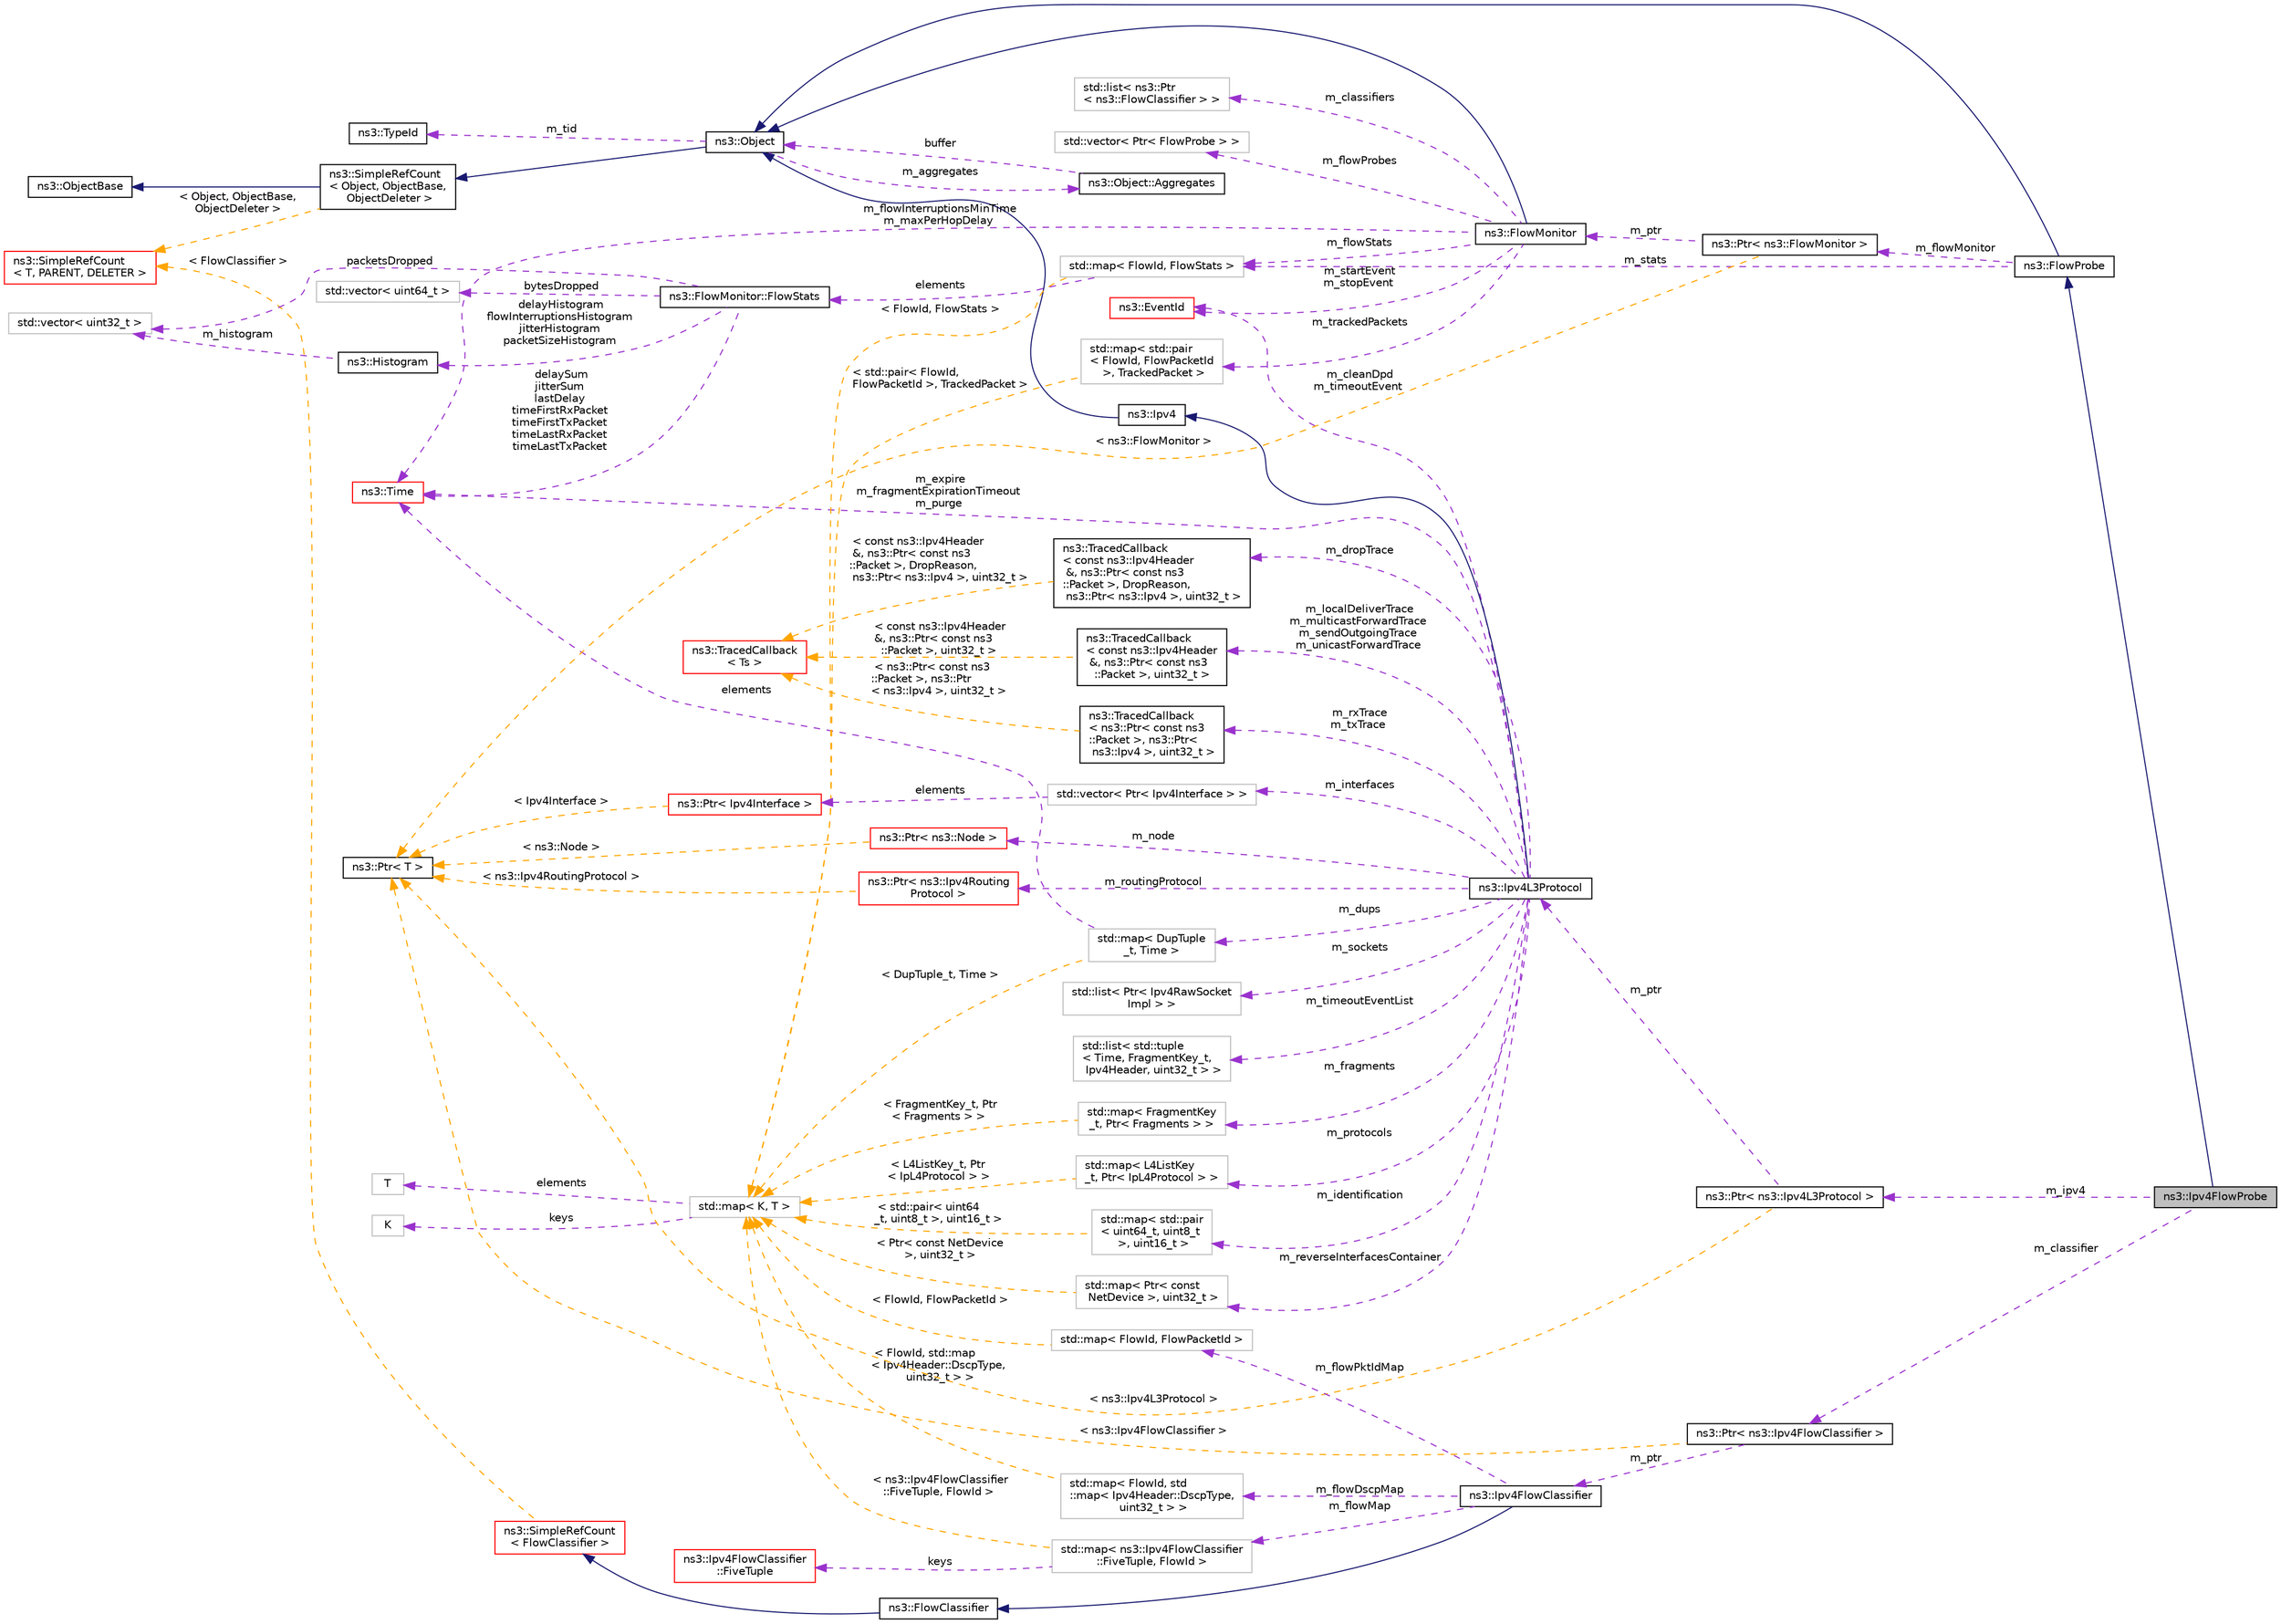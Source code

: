 digraph "ns3::Ipv4FlowProbe"
{
 // LATEX_PDF_SIZE
  edge [fontname="Helvetica",fontsize="10",labelfontname="Helvetica",labelfontsize="10"];
  node [fontname="Helvetica",fontsize="10",shape=record];
  rankdir="LR";
  Node1 [label="ns3::Ipv4FlowProbe",height=0.2,width=0.4,color="black", fillcolor="grey75", style="filled", fontcolor="black",tooltip="Class that monitors flows at the IPv4 layer of a Node."];
  Node2 -> Node1 [dir="back",color="midnightblue",fontsize="10",style="solid",fontname="Helvetica"];
  Node2 [label="ns3::FlowProbe",height=0.2,width=0.4,color="black", fillcolor="white", style="filled",URL="$classns3_1_1_flow_probe.html",tooltip="The FlowProbe class is responsible for listening for packet events in a specific point of the simulat..."];
  Node3 -> Node2 [dir="back",color="midnightblue",fontsize="10",style="solid",fontname="Helvetica"];
  Node3 [label="ns3::Object",height=0.2,width=0.4,color="black", fillcolor="white", style="filled",URL="$classns3_1_1_object.html",tooltip="A base class which provides memory management and object aggregation."];
  Node4 -> Node3 [dir="back",color="midnightblue",fontsize="10",style="solid",fontname="Helvetica"];
  Node4 [label="ns3::SimpleRefCount\l\< Object, ObjectBase,\l ObjectDeleter \>",height=0.2,width=0.4,color="black", fillcolor="white", style="filled",URL="$classns3_1_1_simple_ref_count.html",tooltip=" "];
  Node5 -> Node4 [dir="back",color="midnightblue",fontsize="10",style="solid",fontname="Helvetica"];
  Node5 [label="ns3::ObjectBase",height=0.2,width=0.4,color="black", fillcolor="white", style="filled",URL="$classns3_1_1_object_base.html",tooltip="Anchor the ns-3 type and attribute system."];
  Node6 -> Node4 [dir="back",color="orange",fontsize="10",style="dashed",label=" \< Object, ObjectBase,\l ObjectDeleter \>" ,fontname="Helvetica"];
  Node6 [label="ns3::SimpleRefCount\l\< T, PARENT, DELETER \>",height=0.2,width=0.4,color="red", fillcolor="white", style="filled",URL="$classns3_1_1_simple_ref_count.html",tooltip="A template-based reference counting class."];
  Node8 -> Node3 [dir="back",color="darkorchid3",fontsize="10",style="dashed",label=" m_tid" ,fontname="Helvetica"];
  Node8 [label="ns3::TypeId",height=0.2,width=0.4,color="black", fillcolor="white", style="filled",URL="$classns3_1_1_type_id.html",tooltip="a unique identifier for an interface."];
  Node9 -> Node3 [dir="back",color="darkorchid3",fontsize="10",style="dashed",label=" m_aggregates" ,fontname="Helvetica"];
  Node9 [label="ns3::Object::Aggregates",height=0.2,width=0.4,color="black", fillcolor="white", style="filled",URL="$structns3_1_1_object_1_1_aggregates.html",tooltip="The list of Objects aggregated to this one."];
  Node3 -> Node9 [dir="back",color="darkorchid3",fontsize="10",style="dashed",label=" buffer" ,fontname="Helvetica"];
  Node10 -> Node2 [dir="back",color="darkorchid3",fontsize="10",style="dashed",label=" m_flowMonitor" ,fontname="Helvetica"];
  Node10 [label="ns3::Ptr\< ns3::FlowMonitor \>",height=0.2,width=0.4,color="black", fillcolor="white", style="filled",URL="$classns3_1_1_ptr.html",tooltip=" "];
  Node11 -> Node10 [dir="back",color="darkorchid3",fontsize="10",style="dashed",label=" m_ptr" ,fontname="Helvetica"];
  Node11 [label="ns3::FlowMonitor",height=0.2,width=0.4,color="black", fillcolor="white", style="filled",URL="$classns3_1_1_flow_monitor.html",tooltip="An object that monitors and reports back packet flows observed during a simulation."];
  Node3 -> Node11 [dir="back",color="midnightblue",fontsize="10",style="solid",fontname="Helvetica"];
  Node12 -> Node11 [dir="back",color="darkorchid3",fontsize="10",style="dashed",label=" m_startEvent\nm_stopEvent" ,fontname="Helvetica"];
  Node12 [label="ns3::EventId",height=0.2,width=0.4,color="red", fillcolor="white", style="filled",URL="$classns3_1_1_event_id.html",tooltip="An identifier for simulation events."];
  Node17 -> Node11 [dir="back",color="darkorchid3",fontsize="10",style="dashed",label=" m_flowInterruptionsMinTime\nm_maxPerHopDelay" ,fontname="Helvetica"];
  Node17 [label="ns3::Time",height=0.2,width=0.4,color="red", fillcolor="white", style="filled",URL="$classns3_1_1_time.html",tooltip="Simulation virtual time values and global simulation resolution."];
  Node20 -> Node11 [dir="back",color="darkorchid3",fontsize="10",style="dashed",label=" m_classifiers" ,fontname="Helvetica"];
  Node20 [label="std::list\< ns3::Ptr\l\< ns3::FlowClassifier \> \>",height=0.2,width=0.4,color="grey75", fillcolor="white", style="filled",tooltip=" "];
  Node26 -> Node11 [dir="back",color="darkorchid3",fontsize="10",style="dashed",label=" m_flowStats" ,fontname="Helvetica"];
  Node26 [label="std::map\< FlowId, FlowStats \>",height=0.2,width=0.4,color="grey75", fillcolor="white", style="filled",tooltip=" "];
  Node27 -> Node26 [dir="back",color="darkorchid3",fontsize="10",style="dashed",label=" elements" ,fontname="Helvetica"];
  Node27 [label="ns3::FlowMonitor::FlowStats",height=0.2,width=0.4,color="black", fillcolor="white", style="filled",URL="$structns3_1_1_flow_monitor_1_1_flow_stats.html",tooltip="Structure that represents the measured metrics of an individual packet flow."];
  Node28 -> Node27 [dir="back",color="darkorchid3",fontsize="10",style="dashed",label=" delayHistogram\nflowInterruptionsHistogram\njitterHistogram\npacketSizeHistogram" ,fontname="Helvetica"];
  Node28 [label="ns3::Histogram",height=0.2,width=0.4,color="black", fillcolor="white", style="filled",URL="$classns3_1_1_histogram.html",tooltip="Class used to store data and make an histogram of the data frequency."];
  Node29 -> Node28 [dir="back",color="darkorchid3",fontsize="10",style="dashed",label=" m_histogram" ,fontname="Helvetica"];
  Node29 [label="std::vector\< uint32_t \>",height=0.2,width=0.4,color="grey75", fillcolor="white", style="filled",tooltip=" "];
  Node29 -> Node27 [dir="back",color="darkorchid3",fontsize="10",style="dashed",label=" packetsDropped" ,fontname="Helvetica"];
  Node17 -> Node27 [dir="back",color="darkorchid3",fontsize="10",style="dashed",label=" delaySum\njitterSum\nlastDelay\ntimeFirstRxPacket\ntimeFirstTxPacket\ntimeLastRxPacket\ntimeLastTxPacket" ,fontname="Helvetica"];
  Node31 -> Node27 [dir="back",color="darkorchid3",fontsize="10",style="dashed",label=" bytesDropped" ,fontname="Helvetica"];
  Node31 [label="std::vector\< uint64_t \>",height=0.2,width=0.4,color="grey75", fillcolor="white", style="filled",tooltip=" "];
  Node32 -> Node26 [dir="back",color="orange",fontsize="10",style="dashed",label=" \< FlowId, FlowStats \>" ,fontname="Helvetica"];
  Node32 [label="std::map\< K, T \>",height=0.2,width=0.4,color="grey75", fillcolor="white", style="filled",tooltip=" "];
  Node19 -> Node32 [dir="back",color="darkorchid3",fontsize="10",style="dashed",label=" keys" ,fontname="Helvetica"];
  Node19 [label="K",height=0.2,width=0.4,color="grey75", fillcolor="white", style="filled",tooltip=" "];
  Node25 -> Node32 [dir="back",color="darkorchid3",fontsize="10",style="dashed",label=" elements" ,fontname="Helvetica"];
  Node25 [label="T",height=0.2,width=0.4,color="grey75", fillcolor="white", style="filled",tooltip=" "];
  Node33 -> Node11 [dir="back",color="darkorchid3",fontsize="10",style="dashed",label=" m_flowProbes" ,fontname="Helvetica"];
  Node33 [label="std::vector\< Ptr\< FlowProbe \> \>",height=0.2,width=0.4,color="grey75", fillcolor="white", style="filled",tooltip=" "];
  Node35 -> Node11 [dir="back",color="darkorchid3",fontsize="10",style="dashed",label=" m_trackedPackets" ,fontname="Helvetica"];
  Node35 [label="std::map\< std::pair\l\< FlowId, FlowPacketId\l \>, TrackedPacket \>",height=0.2,width=0.4,color="grey75", fillcolor="white", style="filled",tooltip=" "];
  Node32 -> Node35 [dir="back",color="orange",fontsize="10",style="dashed",label=" \< std::pair\< FlowId,\l FlowPacketId \>, TrackedPacket \>" ,fontname="Helvetica"];
  Node16 -> Node10 [dir="back",color="orange",fontsize="10",style="dashed",label=" \< ns3::FlowMonitor \>" ,fontname="Helvetica"];
  Node16 [label="ns3::Ptr\< T \>",height=0.2,width=0.4,color="black", fillcolor="white", style="filled",URL="$classns3_1_1_ptr.html",tooltip="Smart pointer class similar to boost::intrusive_ptr."];
  Node26 -> Node2 [dir="back",color="darkorchid3",fontsize="10",style="dashed",label=" m_stats" ,fontname="Helvetica"];
  Node37 -> Node1 [dir="back",color="darkorchid3",fontsize="10",style="dashed",label=" m_classifier" ,fontname="Helvetica"];
  Node37 [label="ns3::Ptr\< ns3::Ipv4FlowClassifier \>",height=0.2,width=0.4,color="black", fillcolor="white", style="filled",URL="$classns3_1_1_ptr.html",tooltip=" "];
  Node38 -> Node37 [dir="back",color="darkorchid3",fontsize="10",style="dashed",label=" m_ptr" ,fontname="Helvetica"];
  Node38 [label="ns3::Ipv4FlowClassifier",height=0.2,width=0.4,color="black", fillcolor="white", style="filled",URL="$classns3_1_1_ipv4_flow_classifier.html",tooltip="Classifies packets by looking at their IP and TCP/UDP headers."];
  Node22 -> Node38 [dir="back",color="midnightblue",fontsize="10",style="solid",fontname="Helvetica"];
  Node22 [label="ns3::FlowClassifier",height=0.2,width=0.4,color="black", fillcolor="white", style="filled",URL="$classns3_1_1_flow_classifier.html",tooltip="Provides a method to translate raw packet data into abstract flow identifier and packet identifier pa..."];
  Node23 -> Node22 [dir="back",color="midnightblue",fontsize="10",style="solid",fontname="Helvetica"];
  Node23 [label="ns3::SimpleRefCount\l\< FlowClassifier \>",height=0.2,width=0.4,color="red", fillcolor="white", style="filled",URL="$classns3_1_1_simple_ref_count.html",tooltip=" "];
  Node6 -> Node23 [dir="back",color="orange",fontsize="10",style="dashed",label=" \< FlowClassifier \>" ,fontname="Helvetica"];
  Node39 -> Node38 [dir="back",color="darkorchid3",fontsize="10",style="dashed",label=" m_flowMap" ,fontname="Helvetica"];
  Node39 [label="std::map\< ns3::Ipv4FlowClassifier\l::FiveTuple, FlowId \>",height=0.2,width=0.4,color="grey75", fillcolor="white", style="filled",tooltip=" "];
  Node40 -> Node39 [dir="back",color="darkorchid3",fontsize="10",style="dashed",label=" keys" ,fontname="Helvetica"];
  Node40 [label="ns3::Ipv4FlowClassifier\l::FiveTuple",height=0.2,width=0.4,color="red", fillcolor="white", style="filled",URL="$structns3_1_1_ipv4_flow_classifier_1_1_five_tuple.html",tooltip="Structure to classify a packet."];
  Node32 -> Node39 [dir="back",color="orange",fontsize="10",style="dashed",label=" \< ns3::Ipv4FlowClassifier\l::FiveTuple, FlowId \>" ,fontname="Helvetica"];
  Node42 -> Node38 [dir="back",color="darkorchid3",fontsize="10",style="dashed",label=" m_flowPktIdMap" ,fontname="Helvetica"];
  Node42 [label="std::map\< FlowId, FlowPacketId \>",height=0.2,width=0.4,color="grey75", fillcolor="white", style="filled",tooltip=" "];
  Node32 -> Node42 [dir="back",color="orange",fontsize="10",style="dashed",label=" \< FlowId, FlowPacketId \>" ,fontname="Helvetica"];
  Node43 -> Node38 [dir="back",color="darkorchid3",fontsize="10",style="dashed",label=" m_flowDscpMap" ,fontname="Helvetica"];
  Node43 [label="std::map\< FlowId, std\l::map\< Ipv4Header::DscpType,\l uint32_t \> \>",height=0.2,width=0.4,color="grey75", fillcolor="white", style="filled",tooltip=" "];
  Node32 -> Node43 [dir="back",color="orange",fontsize="10",style="dashed",label=" \< FlowId, std::map\l\< Ipv4Header::DscpType,\l uint32_t \> \>" ,fontname="Helvetica"];
  Node16 -> Node37 [dir="back",color="orange",fontsize="10",style="dashed",label=" \< ns3::Ipv4FlowClassifier \>" ,fontname="Helvetica"];
  Node44 -> Node1 [dir="back",color="darkorchid3",fontsize="10",style="dashed",label=" m_ipv4" ,fontname="Helvetica"];
  Node44 [label="ns3::Ptr\< ns3::Ipv4L3Protocol \>",height=0.2,width=0.4,color="black", fillcolor="white", style="filled",URL="$classns3_1_1_ptr.html",tooltip=" "];
  Node45 -> Node44 [dir="back",color="darkorchid3",fontsize="10",style="dashed",label=" m_ptr" ,fontname="Helvetica"];
  Node45 [label="ns3::Ipv4L3Protocol",height=0.2,width=0.4,color="black", fillcolor="white", style="filled",URL="$classns3_1_1_ipv4_l3_protocol.html",tooltip="Implement the IPv4 layer."];
  Node46 -> Node45 [dir="back",color="midnightblue",fontsize="10",style="solid",fontname="Helvetica"];
  Node46 [label="ns3::Ipv4",height=0.2,width=0.4,color="black", fillcolor="white", style="filled",URL="$classns3_1_1_ipv4.html",tooltip="Access to the IPv4 forwarding table, interfaces, and configuration."];
  Node3 -> Node46 [dir="back",color="midnightblue",fontsize="10",style="solid",fontname="Helvetica"];
  Node47 -> Node45 [dir="back",color="darkorchid3",fontsize="10",style="dashed",label=" m_dropTrace" ,fontname="Helvetica"];
  Node47 [label="ns3::TracedCallback\l\< const ns3::Ipv4Header\l &, ns3::Ptr\< const ns3\l::Packet \>, DropReason,\l ns3::Ptr\< ns3::Ipv4 \>, uint32_t \>",height=0.2,width=0.4,color="black", fillcolor="white", style="filled",URL="$classns3_1_1_traced_callback.html",tooltip=" "];
  Node48 -> Node47 [dir="back",color="orange",fontsize="10",style="dashed",label=" \< const ns3::Ipv4Header\l &, ns3::Ptr\< const ns3\l::Packet \>, DropReason,\l ns3::Ptr\< ns3::Ipv4 \>, uint32_t \>" ,fontname="Helvetica"];
  Node48 [label="ns3::TracedCallback\l\< Ts \>",height=0.2,width=0.4,color="red", fillcolor="white", style="filled",URL="$classns3_1_1_traced_callback.html",tooltip="Forward calls to a chain of Callback."];
  Node56 -> Node45 [dir="back",color="darkorchid3",fontsize="10",style="dashed",label=" m_interfaces" ,fontname="Helvetica"];
  Node56 [label="std::vector\< Ptr\< Ipv4Interface \> \>",height=0.2,width=0.4,color="grey75", fillcolor="white", style="filled",tooltip=" "];
  Node57 -> Node56 [dir="back",color="darkorchid3",fontsize="10",style="dashed",label=" elements" ,fontname="Helvetica"];
  Node57 [label="ns3::Ptr\< Ipv4Interface \>",height=0.2,width=0.4,color="red", fillcolor="white", style="filled",URL="$classns3_1_1_ptr.html",tooltip=" "];
  Node16 -> Node57 [dir="back",color="orange",fontsize="10",style="dashed",label=" \< Ipv4Interface \>" ,fontname="Helvetica"];
  Node150 -> Node45 [dir="back",color="darkorchid3",fontsize="10",style="dashed",label=" m_fragments" ,fontname="Helvetica"];
  Node150 [label="std::map\< FragmentKey\l_t, Ptr\< Fragments \> \>",height=0.2,width=0.4,color="grey75", fillcolor="white", style="filled",tooltip=" "];
  Node32 -> Node150 [dir="back",color="orange",fontsize="10",style="dashed",label=" \< FragmentKey_t, Ptr\l\< Fragments \> \>" ,fontname="Helvetica"];
  Node12 -> Node45 [dir="back",color="darkorchid3",fontsize="10",style="dashed",label=" m_cleanDpd\nm_timeoutEvent" ,fontname="Helvetica"];
  Node156 -> Node45 [dir="back",color="darkorchid3",fontsize="10",style="dashed",label=" m_sockets" ,fontname="Helvetica"];
  Node156 [label="std::list\< Ptr\< Ipv4RawSocket\lImpl \> \>",height=0.2,width=0.4,color="grey75", fillcolor="white", style="filled",tooltip=" "];
  Node167 -> Node45 [dir="back",color="darkorchid3",fontsize="10",style="dashed",label=" m_localDeliverTrace\nm_multicastForwardTrace\nm_sendOutgoingTrace\nm_unicastForwardTrace" ,fontname="Helvetica"];
  Node167 [label="ns3::TracedCallback\l\< const ns3::Ipv4Header\l &, ns3::Ptr\< const ns3\l::Packet \>, uint32_t \>",height=0.2,width=0.4,color="black", fillcolor="white", style="filled",URL="$classns3_1_1_traced_callback.html",tooltip=" "];
  Node48 -> Node167 [dir="back",color="orange",fontsize="10",style="dashed",label=" \< const ns3::Ipv4Header\l &, ns3::Ptr\< const ns3\l::Packet \>, uint32_t \>" ,fontname="Helvetica"];
  Node66 -> Node45 [dir="back",color="darkorchid3",fontsize="10",style="dashed",label=" m_node" ,fontname="Helvetica"];
  Node66 [label="ns3::Ptr\< ns3::Node \>",height=0.2,width=0.4,color="red", fillcolor="white", style="filled",URL="$classns3_1_1_ptr.html",tooltip=" "];
  Node16 -> Node66 [dir="back",color="orange",fontsize="10",style="dashed",label=" \< ns3::Node \>" ,fontname="Helvetica"];
  Node17 -> Node45 [dir="back",color="darkorchid3",fontsize="10",style="dashed",label=" m_expire\nm_fragmentExpirationTimeout\nm_purge" ,fontname="Helvetica"];
  Node168 -> Node45 [dir="back",color="darkorchid3",fontsize="10",style="dashed",label=" m_dups" ,fontname="Helvetica"];
  Node168 [label="std::map\< DupTuple\l_t, Time \>",height=0.2,width=0.4,color="grey75", fillcolor="white", style="filled",tooltip=" "];
  Node17 -> Node168 [dir="back",color="darkorchid3",fontsize="10",style="dashed",label=" elements" ,fontname="Helvetica"];
  Node32 -> Node168 [dir="back",color="orange",fontsize="10",style="dashed",label=" \< DupTuple_t, Time \>" ,fontname="Helvetica"];
  Node169 -> Node45 [dir="back",color="darkorchid3",fontsize="10",style="dashed",label=" m_protocols" ,fontname="Helvetica"];
  Node169 [label="std::map\< L4ListKey\l_t, Ptr\< IpL4Protocol \> \>",height=0.2,width=0.4,color="grey75", fillcolor="white", style="filled",tooltip=" "];
  Node32 -> Node169 [dir="back",color="orange",fontsize="10",style="dashed",label=" \< L4ListKey_t, Ptr\l\< IpL4Protocol \> \>" ,fontname="Helvetica"];
  Node172 -> Node45 [dir="back",color="darkorchid3",fontsize="10",style="dashed",label=" m_identification" ,fontname="Helvetica"];
  Node172 [label="std::map\< std::pair\l\< uint64_t, uint8_t\l \>, uint16_t \>",height=0.2,width=0.4,color="grey75", fillcolor="white", style="filled",tooltip=" "];
  Node32 -> Node172 [dir="back",color="orange",fontsize="10",style="dashed",label=" \< std::pair\< uint64\l_t, uint8_t \>, uint16_t \>" ,fontname="Helvetica"];
  Node173 -> Node45 [dir="back",color="darkorchid3",fontsize="10",style="dashed",label=" m_routingProtocol" ,fontname="Helvetica"];
  Node173 [label="ns3::Ptr\< ns3::Ipv4Routing\lProtocol \>",height=0.2,width=0.4,color="red", fillcolor="white", style="filled",URL="$classns3_1_1_ptr.html",tooltip=" "];
  Node16 -> Node173 [dir="back",color="orange",fontsize="10",style="dashed",label=" \< ns3::Ipv4RoutingProtocol \>" ,fontname="Helvetica"];
  Node175 -> Node45 [dir="back",color="darkorchid3",fontsize="10",style="dashed",label=" m_reverseInterfacesContainer" ,fontname="Helvetica"];
  Node175 [label="std::map\< Ptr\< const\l NetDevice \>, uint32_t \>",height=0.2,width=0.4,color="grey75", fillcolor="white", style="filled",tooltip=" "];
  Node32 -> Node175 [dir="back",color="orange",fontsize="10",style="dashed",label=" \< Ptr\< const NetDevice\l \>, uint32_t \>" ,fontname="Helvetica"];
  Node155 -> Node45 [dir="back",color="darkorchid3",fontsize="10",style="dashed",label=" m_timeoutEventList" ,fontname="Helvetica"];
  Node155 [label="std::list\< std::tuple\l\< Time, FragmentKey_t,\l Ipv4Header, uint32_t \> \>",height=0.2,width=0.4,color="grey75", fillcolor="white", style="filled",tooltip=" "];
  Node177 -> Node45 [dir="back",color="darkorchid3",fontsize="10",style="dashed",label=" m_rxTrace\nm_txTrace" ,fontname="Helvetica"];
  Node177 [label="ns3::TracedCallback\l\< ns3::Ptr\< const ns3\l::Packet \>, ns3::Ptr\<\l ns3::Ipv4 \>, uint32_t \>",height=0.2,width=0.4,color="black", fillcolor="white", style="filled",URL="$classns3_1_1_traced_callback.html",tooltip=" "];
  Node48 -> Node177 [dir="back",color="orange",fontsize="10",style="dashed",label=" \< ns3::Ptr\< const ns3\l::Packet \>, ns3::Ptr\l\< ns3::Ipv4 \>, uint32_t \>" ,fontname="Helvetica"];
  Node16 -> Node44 [dir="back",color="orange",fontsize="10",style="dashed",label=" \< ns3::Ipv4L3Protocol \>" ,fontname="Helvetica"];
}

